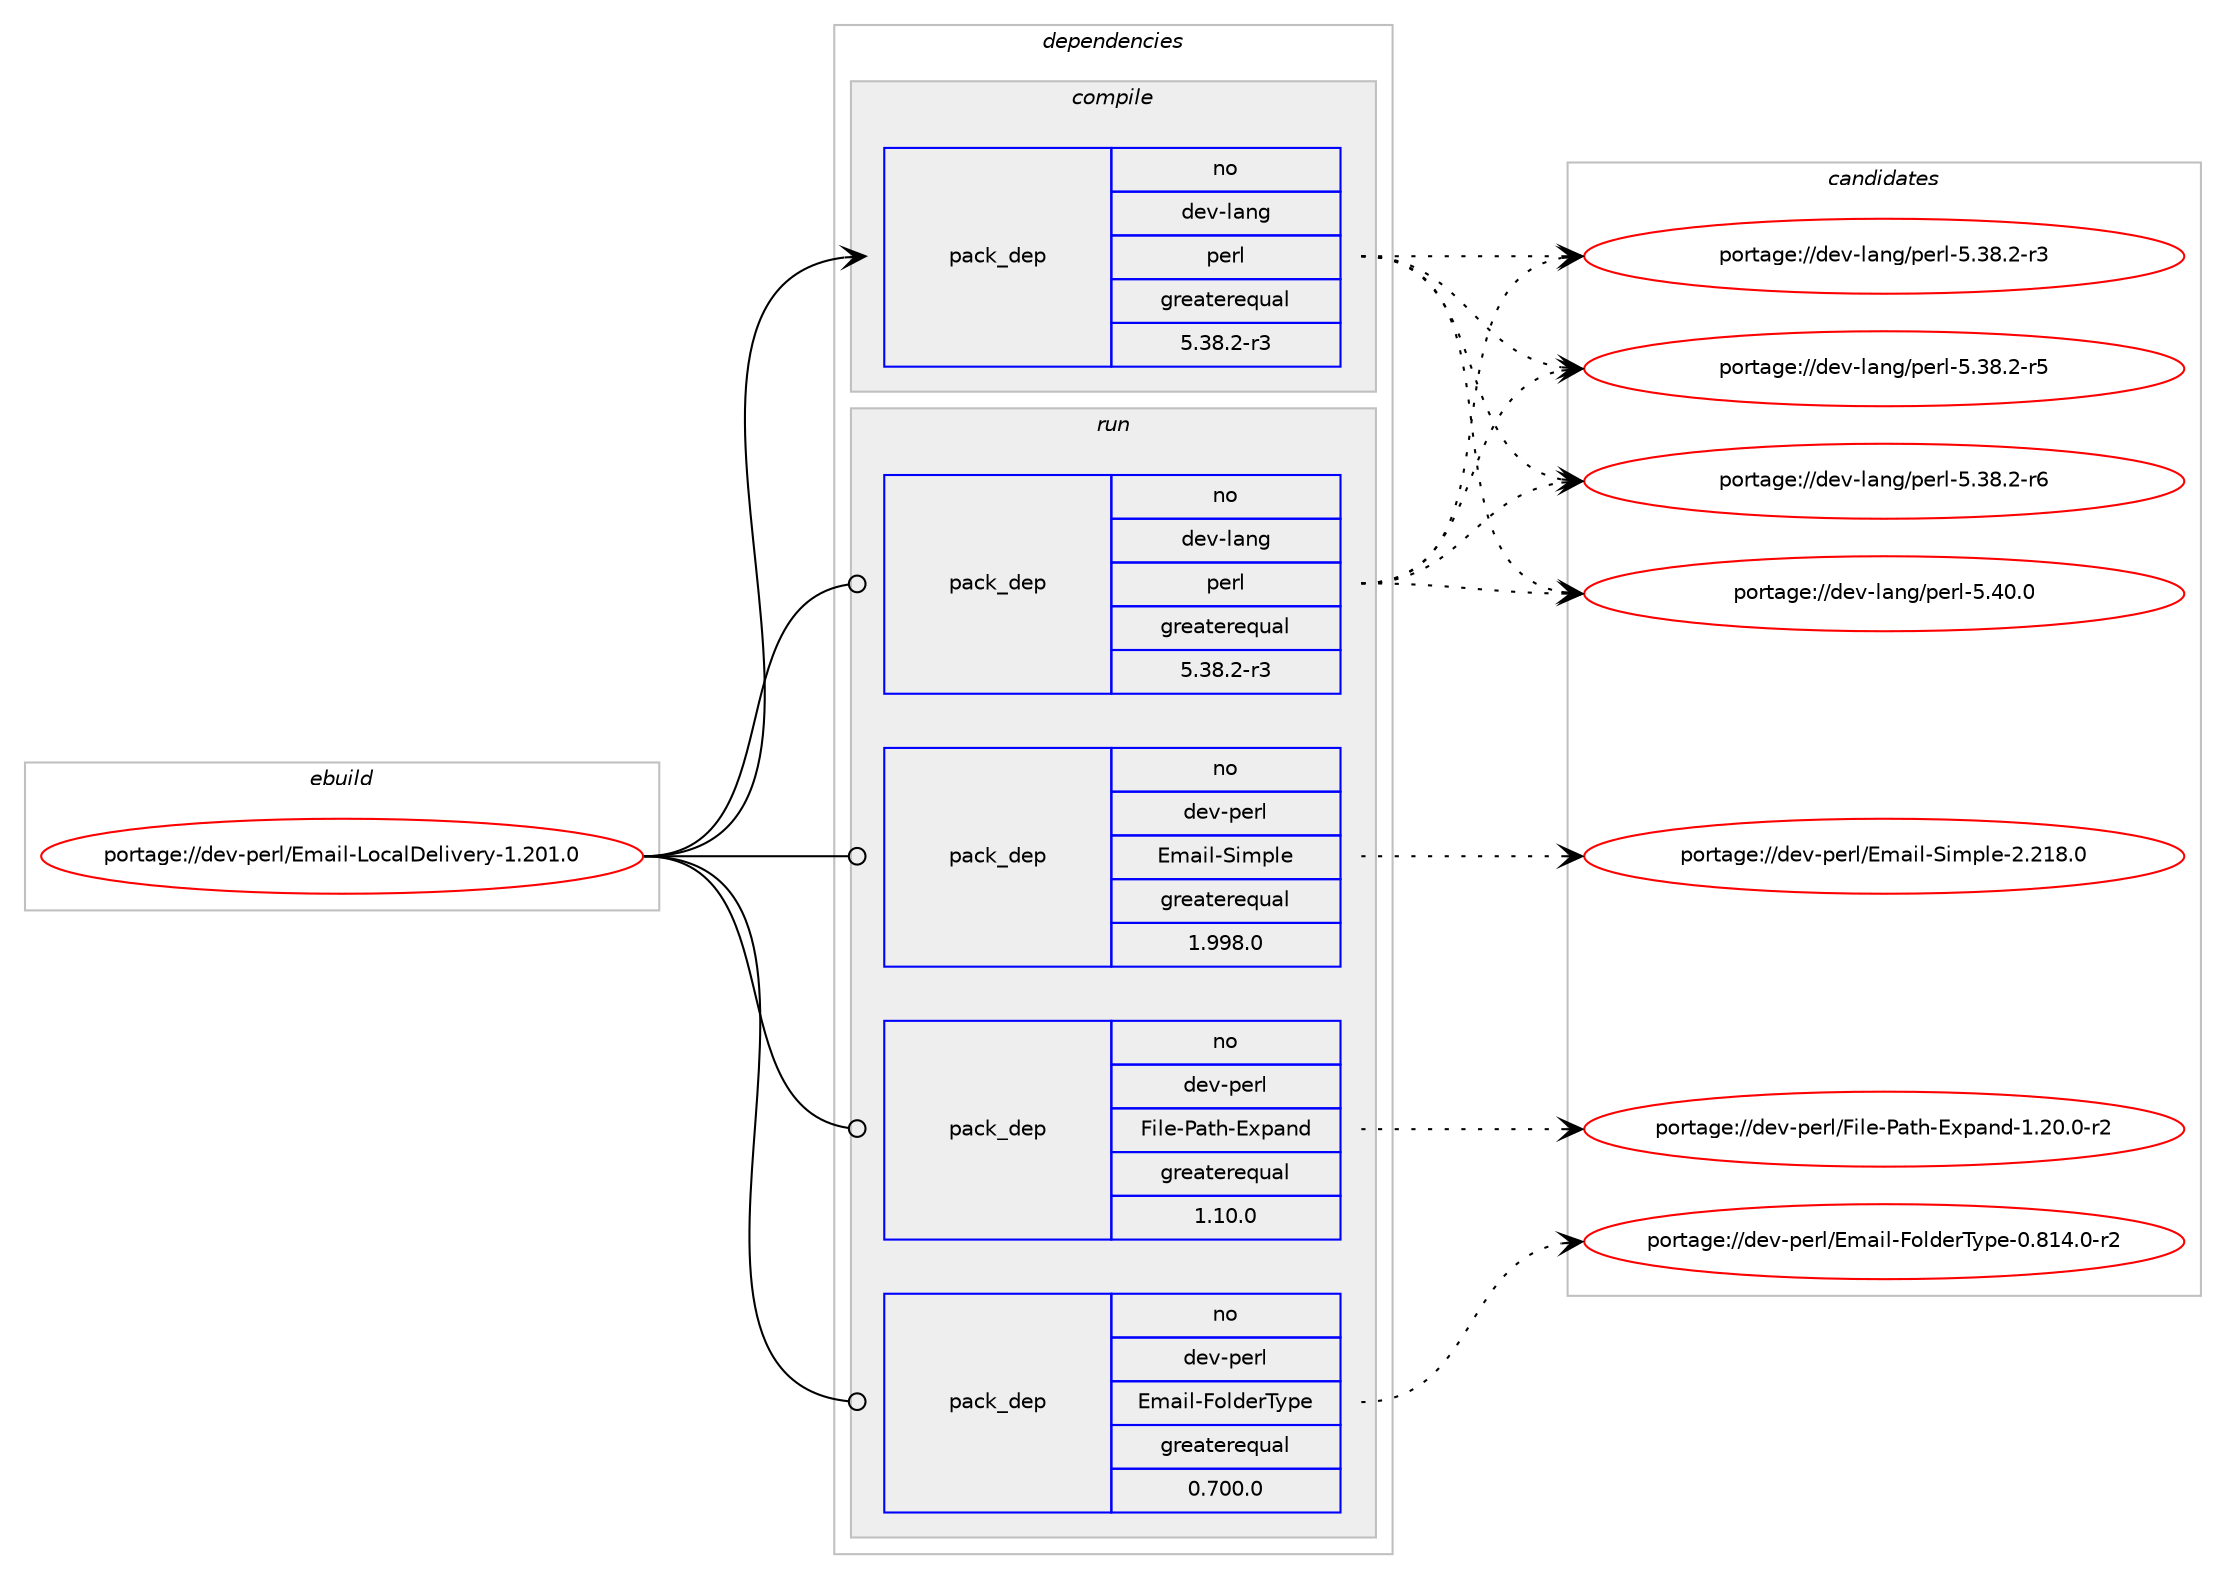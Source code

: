digraph prolog {

# *************
# Graph options
# *************

newrank=true;
concentrate=true;
compound=true;
graph [rankdir=LR,fontname=Helvetica,fontsize=10,ranksep=1.5];#, ranksep=2.5, nodesep=0.2];
edge  [arrowhead=vee];
node  [fontname=Helvetica,fontsize=10];

# **********
# The ebuild
# **********

subgraph cluster_leftcol {
color=gray;
rank=same;
label=<<i>ebuild</i>>;
id [label="portage://dev-perl/Email-LocalDelivery-1.201.0", color=red, width=4, href="../dev-perl/Email-LocalDelivery-1.201.0.svg"];
}

# ****************
# The dependencies
# ****************

subgraph cluster_midcol {
color=gray;
label=<<i>dependencies</i>>;
subgraph cluster_compile {
fillcolor="#eeeeee";
style=filled;
label=<<i>compile</i>>;
subgraph pack34888 {
dependency65020 [label=<<TABLE BORDER="0" CELLBORDER="1" CELLSPACING="0" CELLPADDING="4" WIDTH="220"><TR><TD ROWSPAN="6" CELLPADDING="30">pack_dep</TD></TR><TR><TD WIDTH="110">no</TD></TR><TR><TD>dev-lang</TD></TR><TR><TD>perl</TD></TR><TR><TD>greaterequal</TD></TR><TR><TD>5.38.2-r3</TD></TR></TABLE>>, shape=none, color=blue];
}
id:e -> dependency65020:w [weight=20,style="solid",arrowhead="vee"];
}
subgraph cluster_compileandrun {
fillcolor="#eeeeee";
style=filled;
label=<<i>compile and run</i>>;
}
subgraph cluster_run {
fillcolor="#eeeeee";
style=filled;
label=<<i>run</i>>;
subgraph pack34889 {
dependency65021 [label=<<TABLE BORDER="0" CELLBORDER="1" CELLSPACING="0" CELLPADDING="4" WIDTH="220"><TR><TD ROWSPAN="6" CELLPADDING="30">pack_dep</TD></TR><TR><TD WIDTH="110">no</TD></TR><TR><TD>dev-lang</TD></TR><TR><TD>perl</TD></TR><TR><TD>greaterequal</TD></TR><TR><TD>5.38.2-r3</TD></TR></TABLE>>, shape=none, color=blue];
}
id:e -> dependency65021:w [weight=20,style="solid",arrowhead="odot"];
# *** BEGIN UNKNOWN DEPENDENCY TYPE (TODO) ***
# id -> package_dependency(portage://dev-perl/Email-LocalDelivery-1.201.0,run,no,dev-lang,perl,none,[,,],any_same_slot,[])
# *** END UNKNOWN DEPENDENCY TYPE (TODO) ***

subgraph pack34890 {
dependency65022 [label=<<TABLE BORDER="0" CELLBORDER="1" CELLSPACING="0" CELLPADDING="4" WIDTH="220"><TR><TD ROWSPAN="6" CELLPADDING="30">pack_dep</TD></TR><TR><TD WIDTH="110">no</TD></TR><TR><TD>dev-perl</TD></TR><TR><TD>Email-FolderType</TD></TR><TR><TD>greaterequal</TD></TR><TR><TD>0.700.0</TD></TR></TABLE>>, shape=none, color=blue];
}
id:e -> dependency65022:w [weight=20,style="solid",arrowhead="odot"];
subgraph pack34891 {
dependency65023 [label=<<TABLE BORDER="0" CELLBORDER="1" CELLSPACING="0" CELLPADDING="4" WIDTH="220"><TR><TD ROWSPAN="6" CELLPADDING="30">pack_dep</TD></TR><TR><TD WIDTH="110">no</TD></TR><TR><TD>dev-perl</TD></TR><TR><TD>Email-Simple</TD></TR><TR><TD>greaterequal</TD></TR><TR><TD>1.998.0</TD></TR></TABLE>>, shape=none, color=blue];
}
id:e -> dependency65023:w [weight=20,style="solid",arrowhead="odot"];
subgraph pack34892 {
dependency65024 [label=<<TABLE BORDER="0" CELLBORDER="1" CELLSPACING="0" CELLPADDING="4" WIDTH="220"><TR><TD ROWSPAN="6" CELLPADDING="30">pack_dep</TD></TR><TR><TD WIDTH="110">no</TD></TR><TR><TD>dev-perl</TD></TR><TR><TD>File-Path-Expand</TD></TR><TR><TD>greaterequal</TD></TR><TR><TD>1.10.0</TD></TR></TABLE>>, shape=none, color=blue];
}
id:e -> dependency65024:w [weight=20,style="solid",arrowhead="odot"];
# *** BEGIN UNKNOWN DEPENDENCY TYPE (TODO) ***
# id -> package_dependency(portage://dev-perl/Email-LocalDelivery-1.201.0,run,no,virtual,perl-Carp,none,[,,],[],[])
# *** END UNKNOWN DEPENDENCY TYPE (TODO) ***

# *** BEGIN UNKNOWN DEPENDENCY TYPE (TODO) ***
# id -> package_dependency(portage://dev-perl/Email-LocalDelivery-1.201.0,run,no,virtual,perl-File-Path,none,[,,],[],[])
# *** END UNKNOWN DEPENDENCY TYPE (TODO) ***

}
}

# **************
# The candidates
# **************

subgraph cluster_choices {
rank=same;
color=gray;
label=<<i>candidates</i>>;

subgraph choice34888 {
color=black;
nodesep=1;
choice100101118451089711010347112101114108455346515646504511451 [label="portage://dev-lang/perl-5.38.2-r3", color=red, width=4,href="../dev-lang/perl-5.38.2-r3.svg"];
choice100101118451089711010347112101114108455346515646504511453 [label="portage://dev-lang/perl-5.38.2-r5", color=red, width=4,href="../dev-lang/perl-5.38.2-r5.svg"];
choice100101118451089711010347112101114108455346515646504511454 [label="portage://dev-lang/perl-5.38.2-r6", color=red, width=4,href="../dev-lang/perl-5.38.2-r6.svg"];
choice10010111845108971101034711210111410845534652484648 [label="portage://dev-lang/perl-5.40.0", color=red, width=4,href="../dev-lang/perl-5.40.0.svg"];
dependency65020:e -> choice100101118451089711010347112101114108455346515646504511451:w [style=dotted,weight="100"];
dependency65020:e -> choice100101118451089711010347112101114108455346515646504511453:w [style=dotted,weight="100"];
dependency65020:e -> choice100101118451089711010347112101114108455346515646504511454:w [style=dotted,weight="100"];
dependency65020:e -> choice10010111845108971101034711210111410845534652484648:w [style=dotted,weight="100"];
}
subgraph choice34889 {
color=black;
nodesep=1;
choice100101118451089711010347112101114108455346515646504511451 [label="portage://dev-lang/perl-5.38.2-r3", color=red, width=4,href="../dev-lang/perl-5.38.2-r3.svg"];
choice100101118451089711010347112101114108455346515646504511453 [label="portage://dev-lang/perl-5.38.2-r5", color=red, width=4,href="../dev-lang/perl-5.38.2-r5.svg"];
choice100101118451089711010347112101114108455346515646504511454 [label="portage://dev-lang/perl-5.38.2-r6", color=red, width=4,href="../dev-lang/perl-5.38.2-r6.svg"];
choice10010111845108971101034711210111410845534652484648 [label="portage://dev-lang/perl-5.40.0", color=red, width=4,href="../dev-lang/perl-5.40.0.svg"];
dependency65021:e -> choice100101118451089711010347112101114108455346515646504511451:w [style=dotted,weight="100"];
dependency65021:e -> choice100101118451089711010347112101114108455346515646504511453:w [style=dotted,weight="100"];
dependency65021:e -> choice100101118451089711010347112101114108455346515646504511454:w [style=dotted,weight="100"];
dependency65021:e -> choice10010111845108971101034711210111410845534652484648:w [style=dotted,weight="100"];
}
subgraph choice34890 {
color=black;
nodesep=1;
choice1001011184511210111410847691099710510845701111081001011148412111210145484656495246484511450 [label="portage://dev-perl/Email-FolderType-0.814.0-r2", color=red, width=4,href="../dev-perl/Email-FolderType-0.814.0-r2.svg"];
dependency65022:e -> choice1001011184511210111410847691099710510845701111081001011148412111210145484656495246484511450:w [style=dotted,weight="100"];
}
subgraph choice34891 {
color=black;
nodesep=1;
choice1001011184511210111410847691099710510845831051091121081014550465049564648 [label="portage://dev-perl/Email-Simple-2.218.0", color=red, width=4,href="../dev-perl/Email-Simple-2.218.0.svg"];
dependency65023:e -> choice1001011184511210111410847691099710510845831051091121081014550465049564648:w [style=dotted,weight="100"];
}
subgraph choice34892 {
color=black;
nodesep=1;
choice100101118451121011141084770105108101458097116104456912011297110100454946504846484511450 [label="portage://dev-perl/File-Path-Expand-1.20.0-r2", color=red, width=4,href="../dev-perl/File-Path-Expand-1.20.0-r2.svg"];
dependency65024:e -> choice100101118451121011141084770105108101458097116104456912011297110100454946504846484511450:w [style=dotted,weight="100"];
}
}

}
